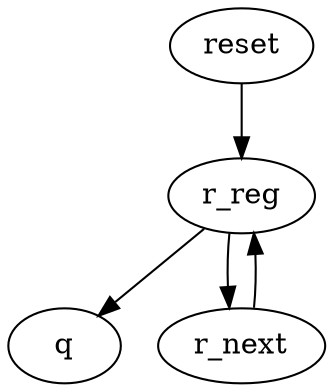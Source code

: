 strict digraph "" {
	r_reg -> q	[weight=1.0];
	r_reg -> r_next	[weight=1.0];
	r_next -> r_reg	[weight=1.0];
	reset -> r_reg	[weight=2.0];
}

